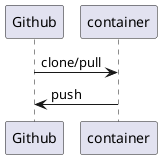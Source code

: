 @startuml name container_rust_dev_cnt_github_v3
' how the container clone/pull and push files to Github
Github -> container: clone/pull
container -> Github: push
@enduml